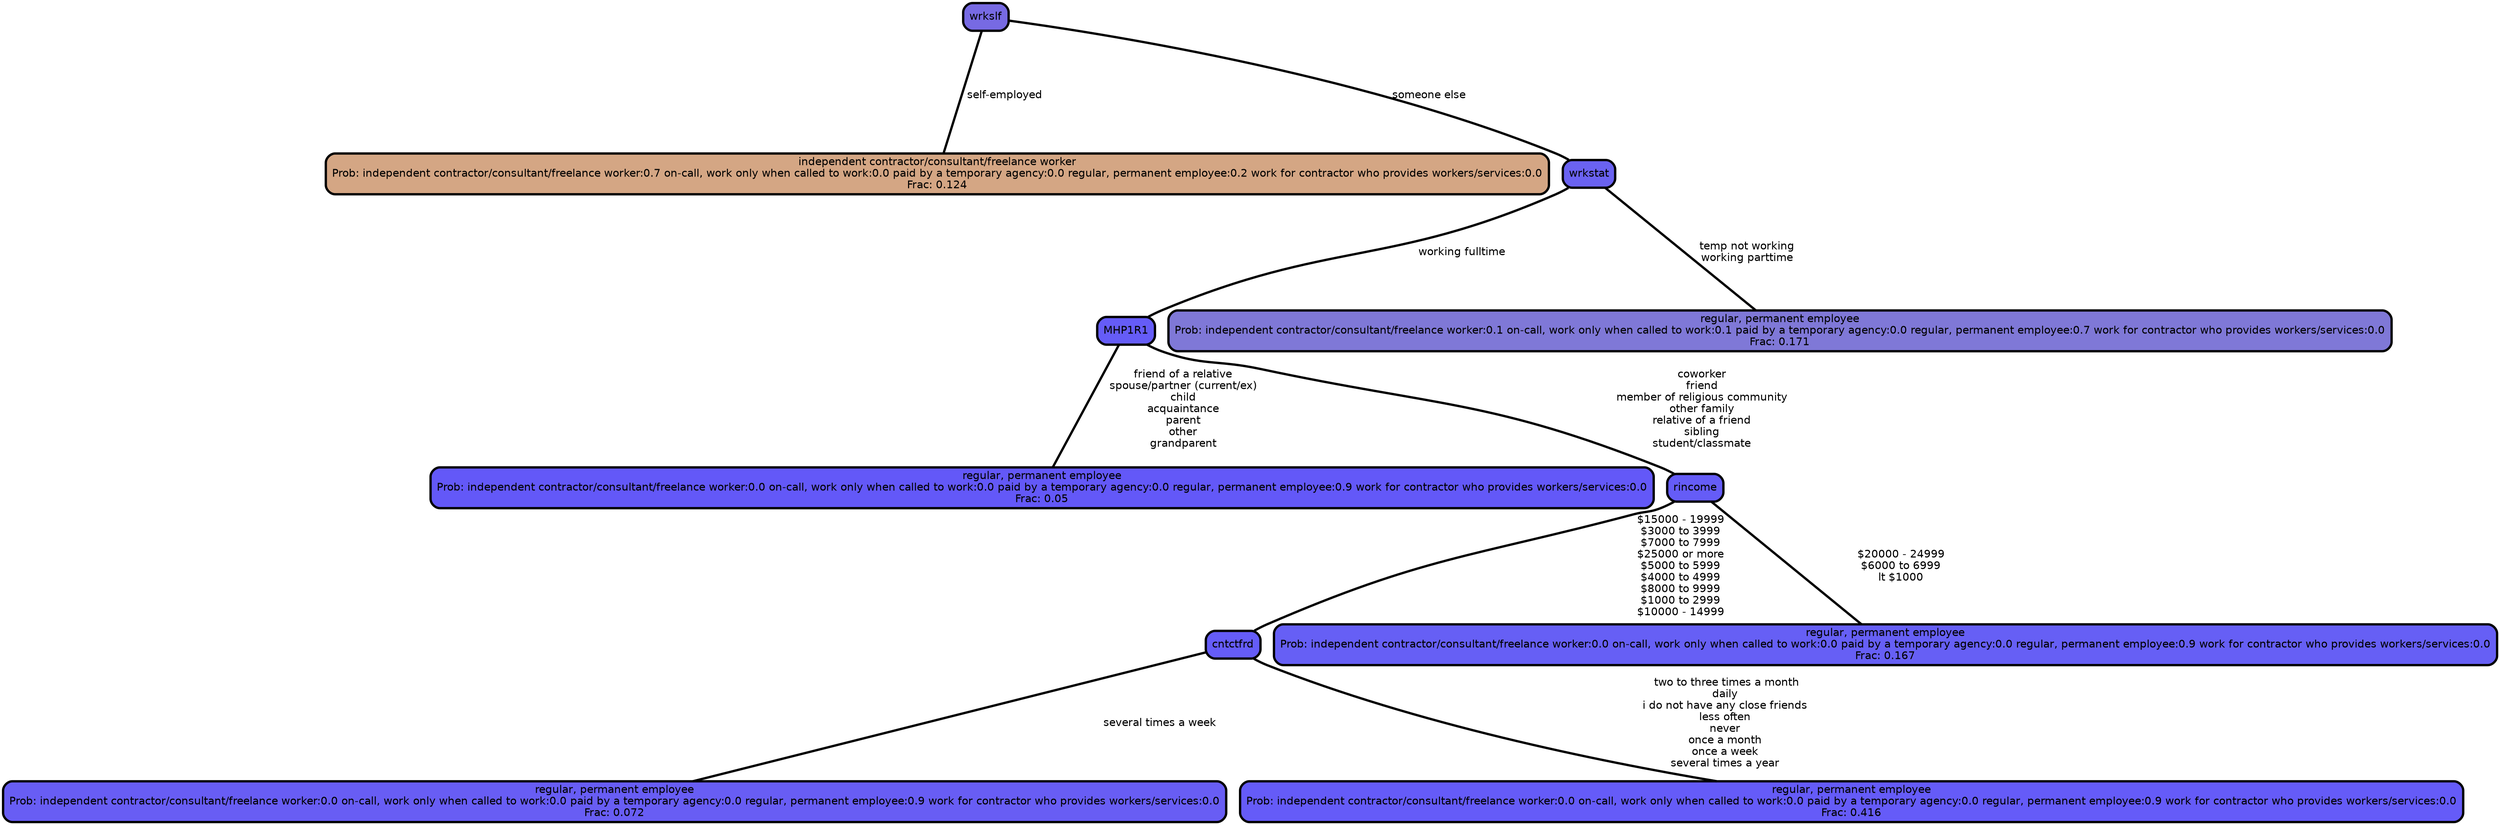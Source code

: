 graph Tree {
node [shape=box, style="filled, rounded",color="black",penwidth="3",fontcolor="black",                 fontname=helvetica] ;
graph [ranksep="0 equally", splines=straight,                 bgcolor=transparent, dpi=200] ;
edge [fontname=helvetica, color=black] ;
0 [label="independent contractor/consultant/freelance worker
Prob: independent contractor/consultant/freelance worker:0.7 on-call, work only when called to work:0.0 paid by a temporary agency:0.0 regular, permanent employee:0.2 work for contractor who provides workers/services:0.0
Frac: 0.124", fillcolor="#d4a684"] ;
1 [label="wrkslf", fillcolor="#776ae3"] ;
2 [label="regular, permanent employee
Prob: independent contractor/consultant/freelance worker:0.0 on-call, work only when called to work:0.0 paid by a temporary agency:0.0 regular, permanent employee:0.9 work for contractor who provides workers/services:0.0
Frac: 0.05", fillcolor="#6358f8"] ;
3 [label="MHP1R1", fillcolor="#655cf7"] ;
4 [label="regular, permanent employee
Prob: independent contractor/consultant/freelance worker:0.0 on-call, work only when called to work:0.0 paid by a temporary agency:0.0 regular, permanent employee:0.9 work for contractor who provides workers/services:0.0
Frac: 0.072", fillcolor="#685df4"] ;
5 [label="cntctfrd", fillcolor="#655cf8"] ;
6 [label="regular, permanent employee
Prob: independent contractor/consultant/freelance worker:0.0 on-call, work only when called to work:0.0 paid by a temporary agency:0.0 regular, permanent employee:0.9 work for contractor who provides workers/services:0.0
Frac: 0.416", fillcolor="#655bf8"] ;
7 [label="rincome", fillcolor="#655cf7"] ;
8 [label="regular, permanent employee
Prob: independent contractor/consultant/freelance worker:0.0 on-call, work only when called to work:0.0 paid by a temporary agency:0.0 regular, permanent employee:0.9 work for contractor who provides workers/services:0.0
Frac: 0.167", fillcolor="#665ff5"] ;
9 [label="wrkstat", fillcolor="#6a62f1"] ;
10 [label="regular, permanent employee
Prob: independent contractor/consultant/freelance worker:0.1 on-call, work only when called to work:0.1 paid by a temporary agency:0.0 regular, permanent employee:0.7 work for contractor who provides workers/services:0.0
Frac: 0.171", fillcolor="#7f78d7"] ;
1 -- 0 [label=" self-employed",penwidth=3] ;
1 -- 9 [label=" someone else",penwidth=3] ;
3 -- 2 [label=" friend of a relative\n spouse/partner (current/ex)\n child\n acquaintance\n parent\n other\n grandparent",penwidth=3] ;
3 -- 7 [label=" coworker\n friend\n member of religious community\n other family\n relative of a friend\n sibling\n student/classmate",penwidth=3] ;
5 -- 4 [label=" several times a week",penwidth=3] ;
5 -- 6 [label="  two to three times a month\n daily\n i do not have any close friends\n less often\n never\n once a month\n once a week\n several times a year",penwidth=3] ;
7 -- 5 [label=" $15000 - 19999\n $3000 to 3999\n $7000 to 7999\n $25000 or more\n $5000 to 5999\n $4000 to 4999\n $8000 to 9999\n $1000 to 2999\n $10000 - 14999",penwidth=3] ;
7 -- 8 [label=" $20000 - 24999\n $6000 to 6999\n lt $1000",penwidth=3] ;
9 -- 3 [label=" working fulltime",penwidth=3] ;
9 -- 10 [label=" temp not working\n working parttime",penwidth=3] ;
{rank = same;}}